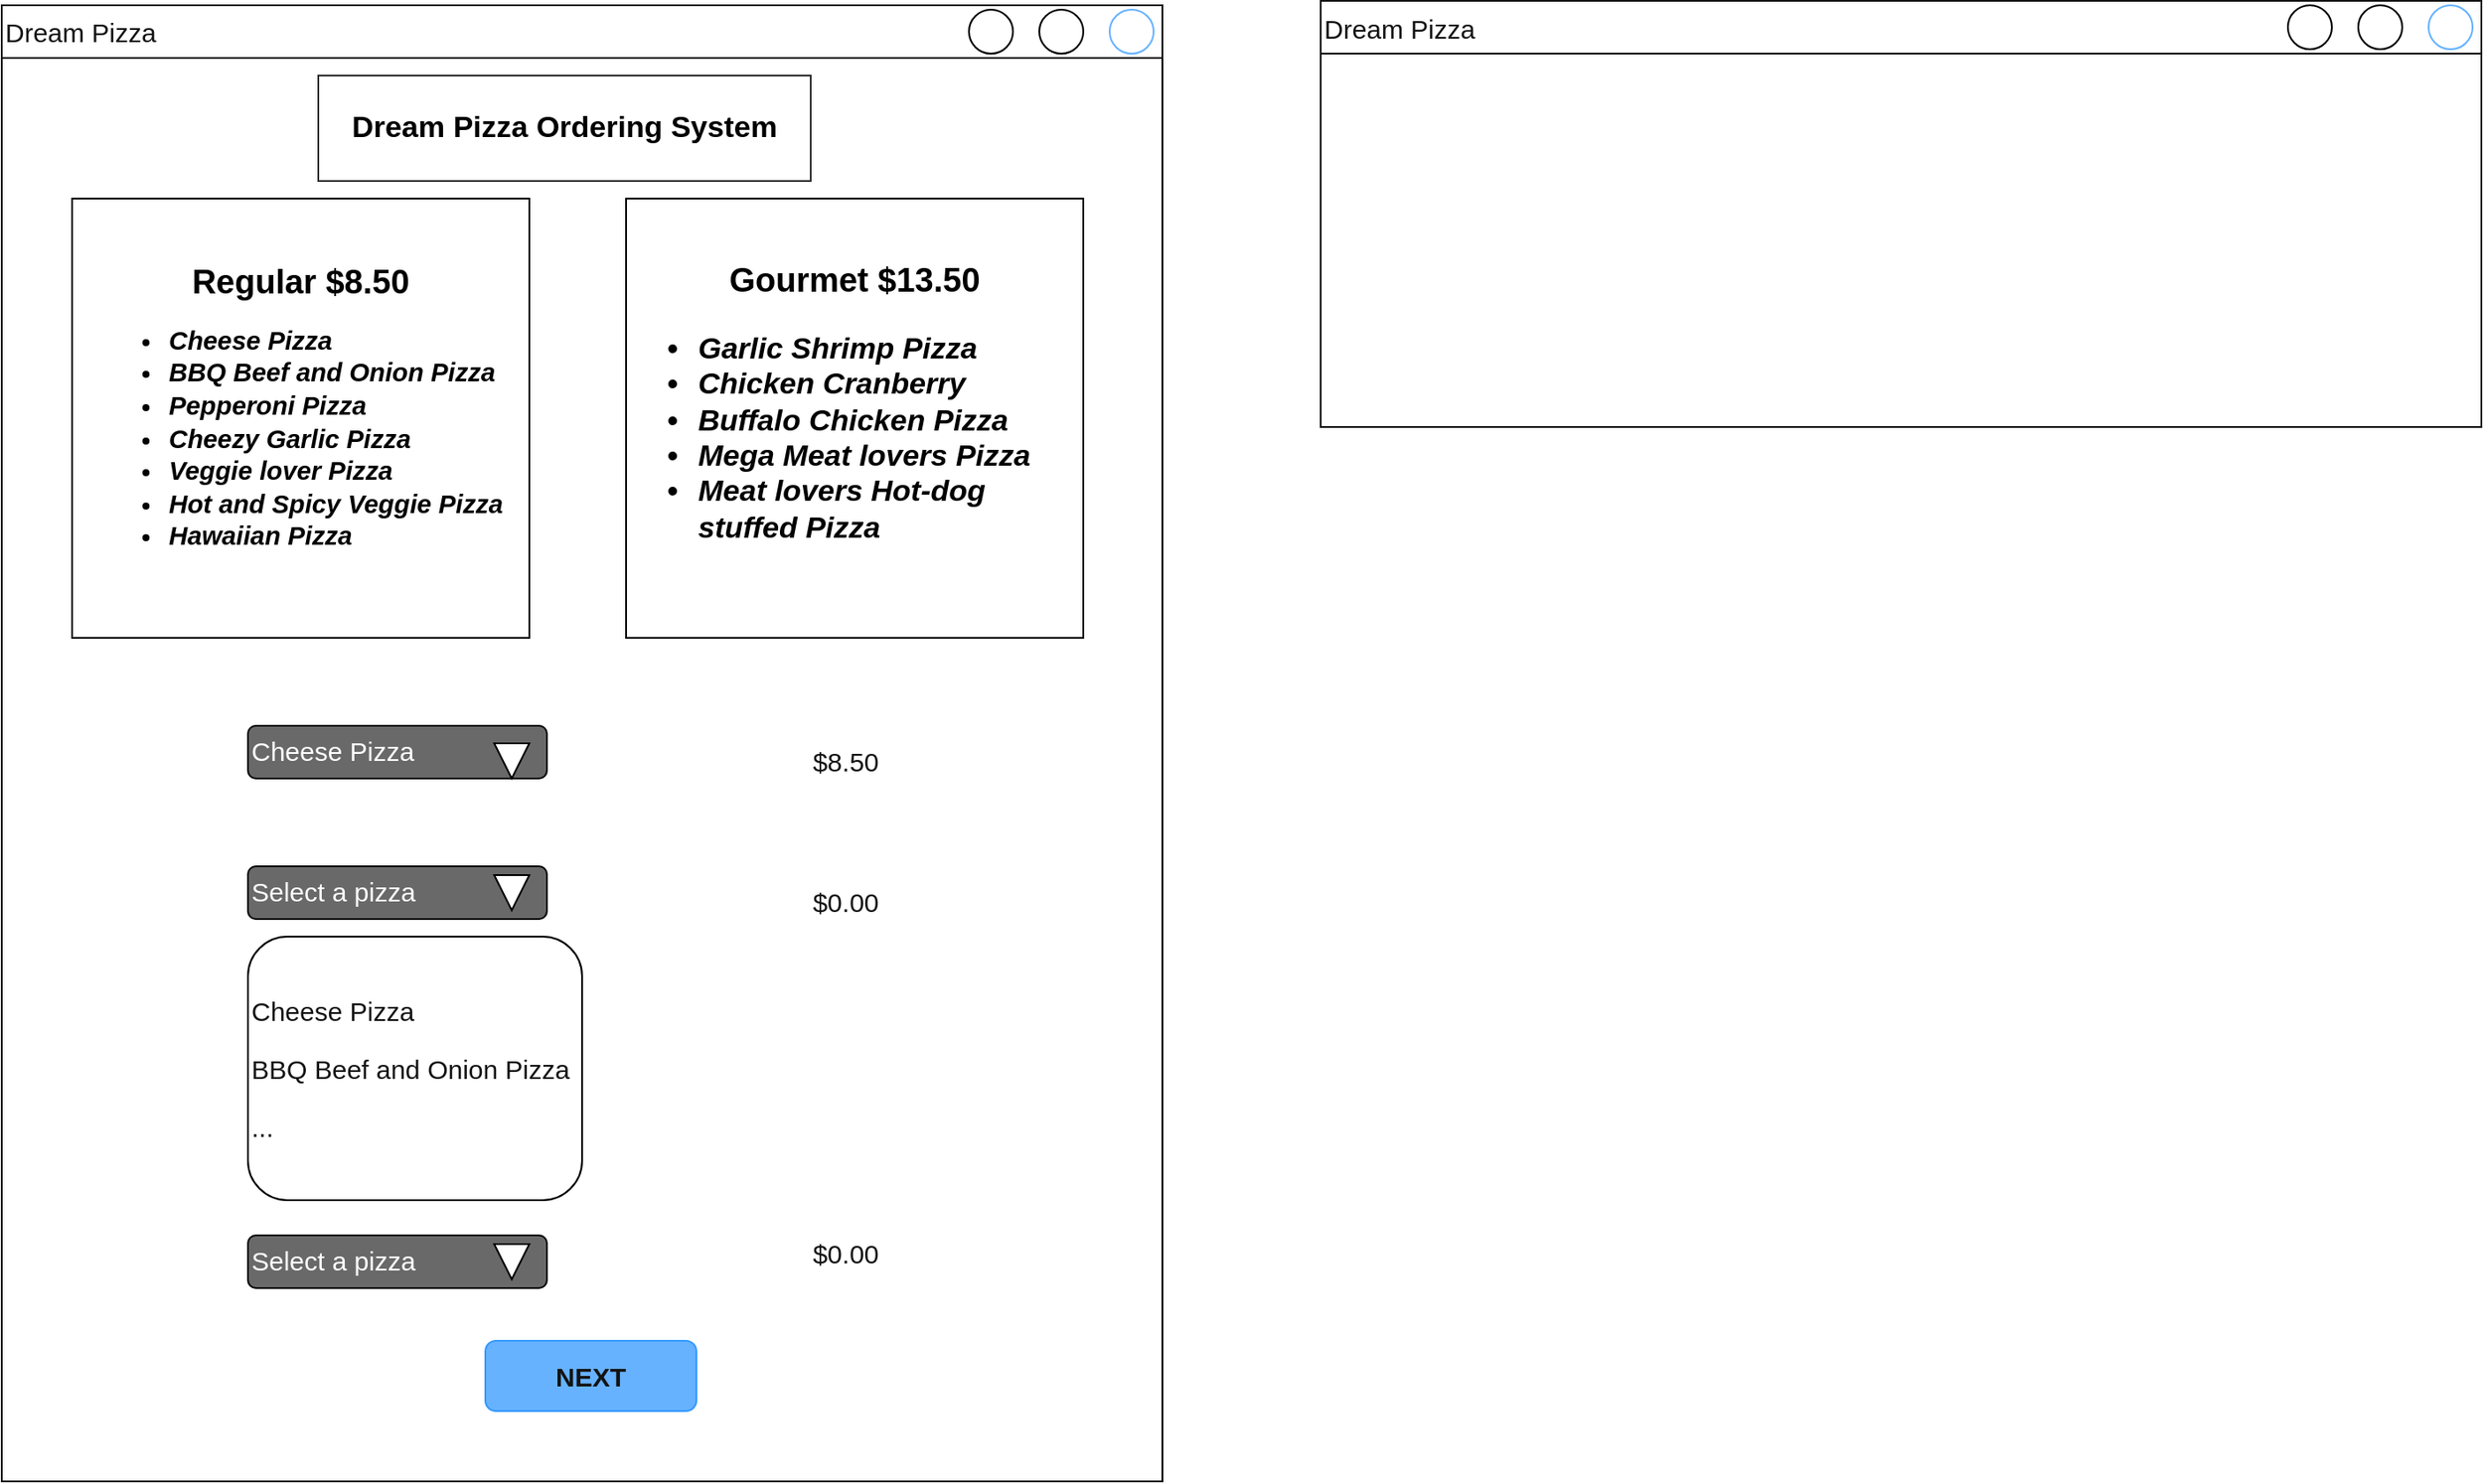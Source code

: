<mxfile pages="5">
    <diagram id="wFE0QG_FPsp0jaGvCLVb" name="CUSTOMER DETAILS">
        <mxGraphModel dx="1437" dy="1890" grid="1" gridSize="10" guides="1" tooltips="1" connect="1" arrows="1" fold="1" page="1" pageScale="1" pageWidth="850" pageHeight="1100" math="0" shadow="0">
            <root>
                <mxCell id="0"/>
                <mxCell id="1" parent="0"/>
                <mxCell id="IC2AhyjfLtijDKhZPdGc-1" value="" style="rounded=0;whiteSpace=wrap;html=1;" parent="1" vertex="1">
                    <mxGeometry x="90" width="660" height="840" as="geometry"/>
                </mxCell>
                <mxCell id="24" value="Dream Pizza" style="rounded=0;whiteSpace=wrap;html=1;labelBackgroundColor=#FFFFFF;fontFamily=Helvetica;fontSize=15;fontColor=#141414;strokeColor=#141414;fillColor=#FFFFFF;align=left;" vertex="1" parent="1">
                    <mxGeometry x="90" width="660" height="30" as="geometry"/>
                </mxCell>
                <mxCell id="2" value="" style="ellipse;whiteSpace=wrap;html=1;aspect=fixed;strokeColor=#66B2FF;" parent="1" vertex="1">
                    <mxGeometry x="720" y="2.5" width="25" height="25" as="geometry"/>
                </mxCell>
                <mxCell id="3" value="" style="ellipse;whiteSpace=wrap;html=1;aspect=fixed;" parent="1" vertex="1">
                    <mxGeometry x="680" y="2.5" width="25" height="25" as="geometry"/>
                </mxCell>
                <mxCell id="4" value="" style="ellipse;whiteSpace=wrap;html=1;aspect=fixed;" parent="1" vertex="1">
                    <mxGeometry x="640" y="2.5" width="25" height="25" as="geometry"/>
                </mxCell>
                <mxCell id="5" value="&lt;font size=&quot;1&quot;&gt;&lt;b style=&quot;font-size: 17px&quot;&gt;Dream Pizza Ordering System&lt;/b&gt;&lt;/font&gt;" style="rounded=0;whiteSpace=wrap;html=1;strokeColor=#2E2E2E;" parent="1" vertex="1">
                    <mxGeometry x="270" y="40" width="280" height="60" as="geometry"/>
                </mxCell>
                <mxCell id="6" value="&lt;font style=&quot;font-size: 19px&quot;&gt;&lt;b&gt;Regular $8.50&lt;/b&gt;&lt;/font&gt;&lt;br&gt;&lt;ul&gt;&lt;div class=&quot;ListContainerWrapper SCXW170753221 BCX0&quot; style=&quot;margin: 0px ; padding: 0px ; position: relative ; font-size: 14.667px ; text-align: left ; background-color: rgb(255 , 255 , 255)&quot;&gt;&lt;li&gt;&lt;span lang=&quot;EN-US&quot; class=&quot;TextRun SCXW170753221 BCX0&quot; style=&quot;background-color: transparent ; font-size: 11pt ; margin: 0px ; padding: 0px ; font-style: italic ; line-height: 18px ; font-weight: bold&quot;&gt;Cheese Pizza&lt;/span&gt;&lt;span class=&quot;EOP SCXW170753221 BCX0&quot; style=&quot;background-color: transparent ; font-size: 11pt ; margin: 0px ; padding: 0px ; line-height: 18px&quot;&gt;&amp;nbsp;&lt;/span&gt;&lt;br&gt;&lt;/li&gt;&lt;/div&gt;&lt;div class=&quot;ListContainerWrapper SCXW170753221 BCX0&quot; style=&quot;margin: 0px ; padding: 0px ; position: relative ; font-size: 14.667px ; text-align: left ; background-color: rgb(255 , 255 , 255)&quot;&gt;&lt;li&gt;&lt;span lang=&quot;EN-US&quot; class=&quot;TextRun SCXW170753221 BCX0&quot; style=&quot;background-color: transparent ; font-size: 11pt ; margin: 0px ; padding: 0px ; font-style: italic ; line-height: 18px ; font-weight: bold&quot;&gt;BBQ Beef and Onion Pizza&lt;/span&gt;&lt;span class=&quot;EOP SCXW170753221 BCX0&quot; style=&quot;background-color: transparent ; font-size: 11pt ; margin: 0px ; padding: 0px ; line-height: 18px&quot;&gt;&amp;nbsp;&lt;/span&gt;&lt;br&gt;&lt;/li&gt;&lt;/div&gt;&lt;div class=&quot;ListContainerWrapper SCXW170753221 BCX0&quot; style=&quot;margin: 0px ; padding: 0px ; position: relative ; font-size: 14.667px ; text-align: left ; background-color: rgb(255 , 255 , 255)&quot;&gt;&lt;li&gt;&lt;span lang=&quot;EN-US&quot; class=&quot;TextRun SCXW170753221 BCX0&quot; style=&quot;background-color: transparent ; font-size: 11pt ; margin: 0px ; padding: 0px ; font-style: italic ; line-height: 18px ; font-weight: bold&quot;&gt;Pepperoni Pizza&lt;/span&gt;&lt;span class=&quot;EOP SCXW170753221 BCX0&quot; style=&quot;background-color: transparent ; font-size: 11pt ; margin: 0px ; padding: 0px ; line-height: 18px&quot;&gt;&amp;nbsp;&lt;/span&gt;&lt;br&gt;&lt;/li&gt;&lt;/div&gt;&lt;div class=&quot;ListContainerWrapper SCXW170753221 BCX0&quot; style=&quot;margin: 0px ; padding: 0px ; position: relative ; font-size: 14.667px ; text-align: left ; background-color: rgb(255 , 255 , 255)&quot;&gt;&lt;li&gt;&lt;span lang=&quot;EN-US&quot; class=&quot;TextRun SCXW170753221 BCX0&quot; style=&quot;background-color: transparent ; font-size: 11pt ; margin: 0px ; padding: 0px ; font-style: italic ; line-height: 18px ; font-weight: bold&quot;&gt;Cheezy Garlic Pizza&lt;/span&gt;&lt;span class=&quot;EOP SCXW170753221 BCX0&quot; style=&quot;background-color: transparent ; font-size: 11pt ; margin: 0px ; padding: 0px ; line-height: 18px&quot;&gt;&amp;nbsp;&lt;/span&gt;&lt;br&gt;&lt;/li&gt;&lt;/div&gt;&lt;div class=&quot;ListContainerWrapper SCXW170753221 BCX0&quot; style=&quot;margin: 0px ; padding: 0px ; position: relative ; font-size: 14.667px ; text-align: left ; background-color: rgb(255 , 255 , 255)&quot;&gt;&lt;li&gt;&lt;span lang=&quot;EN-US&quot; class=&quot;TextRun SCXW170753221 BCX0&quot; style=&quot;background-color: transparent ; font-size: 11pt ; margin: 0px ; padding: 0px ; font-style: italic ; line-height: 18px ; font-weight: bold&quot;&gt;Veggie lover Pizza&lt;/span&gt;&lt;span class=&quot;EOP SCXW170753221 BCX0&quot; style=&quot;background-color: transparent ; font-size: 11pt ; margin: 0px ; padding: 0px ; line-height: 18px&quot;&gt;&amp;nbsp;&lt;/span&gt;&lt;br&gt;&lt;/li&gt;&lt;/div&gt;&lt;div class=&quot;ListContainerWrapper SCXW170753221 BCX0&quot; style=&quot;margin: 0px ; padding: 0px ; position: relative ; font-size: 14.667px ; text-align: left ; background-color: rgb(255 , 255 , 255)&quot;&gt;&lt;li&gt;&lt;span lang=&quot;EN-US&quot; class=&quot;TextRun SCXW170753221 BCX0&quot; style=&quot;background-color: transparent ; font-size: 11pt ; margin: 0px ; padding: 0px ; font-style: italic ; line-height: 18px ; font-weight: bold&quot;&gt;Hot and Spicy Veggie Pizza&lt;/span&gt;&lt;/li&gt;&lt;li&gt;&lt;span lang=&quot;EN-US&quot; class=&quot;TextRun SCXW170753221 BCX0&quot; style=&quot;background-color: transparent ; font-size: 11pt ; margin: 0px ; padding: 0px ; font-style: italic ; line-height: 18px ; font-weight: bold&quot;&gt;Hawaiian Pizza&lt;/span&gt;&lt;/li&gt;&lt;/div&gt;&lt;/ul&gt;" style="rounded=0;whiteSpace=wrap;html=1;" vertex="1" parent="1">
                    <mxGeometry x="130" y="110" width="260" height="250" as="geometry"/>
                </mxCell>
                <mxCell id="7" value="&lt;font style=&quot;font-size: 19px&quot;&gt;&lt;b&gt;Gourmet $13.50&lt;/b&gt;&lt;/font&gt;&lt;span lang=&quot;EN-US&quot; class=&quot;TextRun SCXW220701128 BCX0&quot; style=&quot;background-color: transparent ; font-size: 11pt ; text-align: left ; margin: 0px ; padding: 0px ; font-style: italic ; line-height: 18px ; font-family: &amp;#34;calibri&amp;#34; , &amp;#34;calibri_embeddedfont&amp;#34; , &amp;#34;calibri_msfontservice&amp;#34; , sans-serif ; font-weight: bold&quot;&gt;&lt;br&gt;&lt;/span&gt;&lt;ul style=&quot;font-size: 17px&quot;&gt;&lt;li style=&quot;text-align: left&quot;&gt;&lt;b&gt;&lt;i&gt;&lt;span lang=&quot;EN-US&quot; class=&quot;TextRun SCXW220701128 BCX0&quot; style=&quot;background-color: transparent ; margin: 0px ; padding: 0px ; line-height: 18px ; font-family: &amp;#34;calibri&amp;#34; , &amp;#34;calibri_embeddedfont&amp;#34; , &amp;#34;calibri_msfontservice&amp;#34; , sans-serif&quot;&gt;Garlic Shrimp Pizza&lt;/span&gt;&lt;span class=&quot;EOP SCXW220701128 BCX0&quot; style=&quot;background-color: transparent ; text-align: left ; margin: 0px ; padding: 0px ; line-height: 18px ; font-family: &amp;#34;calibri&amp;#34; , &amp;#34;calibri_embeddedfont&amp;#34; , &amp;#34;calibri_msfontservice&amp;#34; , sans-serif&quot;&gt;&amp;nbsp;&lt;/span&gt;&lt;/i&gt;&lt;/b&gt;&lt;/li&gt;&lt;li style=&quot;text-align: left&quot;&gt;&lt;span class=&quot;EOP SCXW220701128 BCX0&quot; style=&quot;background-color: transparent ; text-align: left ; margin: 0px ; padding: 0px ; line-height: 18px ; font-family: &amp;#34;calibri&amp;#34; , &amp;#34;calibri_embeddedfont&amp;#34; , &amp;#34;calibri_msfontservice&amp;#34; , sans-serif&quot;&gt;&lt;b&gt;&lt;i&gt;Chicken Cranberry&lt;/i&gt;&lt;/b&gt;&lt;/span&gt;&lt;/li&gt;&lt;li style=&quot;text-align: left&quot;&gt;&lt;span class=&quot;EOP SCXW220701128 BCX0&quot; style=&quot;background-color: transparent ; text-align: left ; margin: 0px ; padding: 0px ; line-height: 18px ; font-family: &amp;#34;calibri&amp;#34; , &amp;#34;calibri_embeddedfont&amp;#34; , &amp;#34;calibri_msfontservice&amp;#34; , sans-serif&quot;&gt;&lt;b&gt;&lt;i&gt;Buffalo Chicken Pizza&lt;/i&gt;&lt;/b&gt;&lt;/span&gt;&lt;/li&gt;&lt;li style=&quot;text-align: left&quot;&gt;&lt;span class=&quot;EOP SCXW220701128 BCX0&quot; style=&quot;background-color: transparent ; text-align: left ; margin: 0px ; padding: 0px ; line-height: 18px ; font-family: &amp;#34;calibri&amp;#34; , &amp;#34;calibri_embeddedfont&amp;#34; , &amp;#34;calibri_msfontservice&amp;#34; , sans-serif&quot;&gt;&lt;b&gt;&lt;i&gt;Mega Meat lovers Pizza&lt;/i&gt;&lt;/b&gt;&lt;/span&gt;&lt;/li&gt;&lt;li style=&quot;text-align: left&quot;&gt;&lt;span class=&quot;EOP SCXW220701128 BCX0&quot; style=&quot;background-color: transparent ; text-align: left ; margin: 0px ; padding: 0px ; line-height: 18px ; font-family: &amp;#34;calibri&amp;#34; , &amp;#34;calibri_embeddedfont&amp;#34; , &amp;#34;calibri_msfontservice&amp;#34; , sans-serif&quot;&gt;&lt;b&gt;&lt;i&gt;Meat lovers Hot-dog stuffed Pizza&lt;/i&gt;&lt;/b&gt;&lt;/span&gt;&lt;/li&gt;&lt;/ul&gt;" style="rounded=0;whiteSpace=wrap;html=1;" vertex="1" parent="1">
                    <mxGeometry x="445" y="110" width="260" height="250" as="geometry"/>
                </mxCell>
                <mxCell id="8" value="&lt;font style=&quot;font-size: 15px&quot; color=&quot;#ffffff&quot;&gt;Cheese Pizza&lt;/font&gt;" style="rounded=1;whiteSpace=wrap;html=1;fontFamily=Helvetica;fontSize=17;align=left;fillColor=#696969;" vertex="1" parent="1">
                    <mxGeometry x="230" y="410" width="170" height="30" as="geometry"/>
                </mxCell>
                <mxCell id="9" value="" style="triangle;whiteSpace=wrap;html=1;fontFamily=Helvetica;fontSize=17;direction=south;" vertex="1" parent="1">
                    <mxGeometry x="370" y="420" width="20" height="20" as="geometry"/>
                </mxCell>
                <mxCell id="10" value="&lt;font style=&quot;font-size: 15px&quot; color=&quot;#ffffff&quot;&gt;Select a pizza&lt;/font&gt;" style="rounded=1;whiteSpace=wrap;html=1;fontFamily=Helvetica;fontSize=17;align=left;fillColor=#696969;" vertex="1" parent="1">
                    <mxGeometry x="230" y="490" width="170" height="30" as="geometry"/>
                </mxCell>
                <mxCell id="14" value="&lt;font style=&quot;font-size: 15px&quot; color=&quot;#ffffff&quot;&gt;Select a pizza&lt;/font&gt;" style="rounded=1;whiteSpace=wrap;html=1;fontFamily=Helvetica;fontSize=17;align=left;fillColor=#696969;" vertex="1" parent="1">
                    <mxGeometry x="230" y="700" width="170" height="30" as="geometry"/>
                </mxCell>
                <mxCell id="17" value="&lt;p style=&quot;line-height: 1.2&quot;&gt;Cheese Pizza&lt;/p&gt;&lt;p style=&quot;line-height: 1.2&quot;&gt;BBQ Beef and Onion Pizza&lt;/p&gt;&lt;p style=&quot;line-height: 1.2&quot;&gt;...&lt;br&gt;&lt;/p&gt;" style="rounded=1;whiteSpace=wrap;html=1;labelBackgroundColor=#FFFFFF;fontFamily=Helvetica;fontSize=15;fontColor=#141414;fillColor=#FFFFFF;align=left;" vertex="1" parent="1">
                    <mxGeometry x="230" y="530" width="190" height="150" as="geometry"/>
                </mxCell>
                <mxCell id="19" value="$8.50" style="rounded=0;whiteSpace=wrap;html=1;labelBackgroundColor=#FFFFFF;fontFamily=Helvetica;fontSize=15;fontColor=#141414;fillColor=#FFFFFF;strokeColor=#FFFFFF;" vertex="1" parent="1">
                    <mxGeometry x="510" y="400" width="120" height="60" as="geometry"/>
                </mxCell>
                <mxCell id="20" value="$0.00" style="rounded=0;whiteSpace=wrap;html=1;labelBackgroundColor=#FFFFFF;fontFamily=Helvetica;fontSize=15;fontColor=#141414;fillColor=#FFFFFF;strokeColor=#FFFFFF;" vertex="1" parent="1">
                    <mxGeometry x="510" y="480" width="120" height="60" as="geometry"/>
                </mxCell>
                <mxCell id="21" value="$0.00" style="rounded=0;whiteSpace=wrap;html=1;labelBackgroundColor=#FFFFFF;fontFamily=Helvetica;fontSize=15;fontColor=#141414;fillColor=#FFFFFF;strokeColor=#FFFFFF;" vertex="1" parent="1">
                    <mxGeometry x="510" y="680" width="120" height="60" as="geometry"/>
                </mxCell>
                <mxCell id="22" value="" style="triangle;whiteSpace=wrap;html=1;fontFamily=Helvetica;fontSize=17;direction=south;" vertex="1" parent="1">
                    <mxGeometry x="370" y="495" width="20" height="20" as="geometry"/>
                </mxCell>
                <mxCell id="23" value="" style="triangle;whiteSpace=wrap;html=1;fontFamily=Helvetica;fontSize=17;direction=south;" vertex="1" parent="1">
                    <mxGeometry x="370" y="705" width="20" height="20" as="geometry"/>
                </mxCell>
                <mxCell id="26" value="&lt;b&gt;NEXT&lt;/b&gt;" style="rounded=1;whiteSpace=wrap;html=1;labelBackgroundColor=#66B2FF;fontFamily=Helvetica;fontSize=15;fontColor=#141414;strokeColor=#3399FF;fillColor=#66B2FF;" vertex="1" parent="1">
                    <mxGeometry x="365" y="760" width="120" height="40" as="geometry"/>
                </mxCell>
                <mxCell id="27" value="" style="rounded=0;whiteSpace=wrap;html=1;labelBackgroundColor=#66B2FF;fontFamily=Helvetica;fontSize=15;fontColor=#141414;strokeColor=#141414;fillColor=#FFFFFF;" vertex="1" parent="1">
                    <mxGeometry x="840" width="660" height="240" as="geometry"/>
                </mxCell>
                <mxCell id="28" value="Dream Pizza" style="rounded=0;whiteSpace=wrap;html=1;labelBackgroundColor=#FFFFFF;fontFamily=Helvetica;fontSize=15;fontColor=#141414;strokeColor=#141414;fillColor=#FFFFFF;align=left;" vertex="1" parent="1">
                    <mxGeometry x="840" y="-2.5" width="660" height="30" as="geometry"/>
                </mxCell>
                <mxCell id="29" value="" style="ellipse;whiteSpace=wrap;html=1;aspect=fixed;strokeColor=#66B2FF;" vertex="1" parent="1">
                    <mxGeometry x="1470" width="25" height="25" as="geometry"/>
                </mxCell>
                <mxCell id="30" value="" style="ellipse;whiteSpace=wrap;html=1;aspect=fixed;" vertex="1" parent="1">
                    <mxGeometry x="1430" width="25" height="25" as="geometry"/>
                </mxCell>
                <mxCell id="31" value="" style="ellipse;whiteSpace=wrap;html=1;aspect=fixed;" vertex="1" parent="1">
                    <mxGeometry x="1390" width="25" height="25" as="geometry"/>
                </mxCell>
            </root>
        </mxGraphModel>
    </diagram>
    <diagram id="GlkimJcpATCNn6RtaDOo" name="PIZZA SLIDE">
        <mxGraphModel dx="852" dy="790" grid="1" gridSize="10" guides="1" tooltips="1" connect="1" arrows="1" fold="1" page="1" pageScale="1" pageWidth="850" pageHeight="1100" math="0" shadow="0">
            <root>
                <mxCell id="XR44AwQ2NwxzT8CzdS9T-0"/>
                <mxCell id="XR44AwQ2NwxzT8CzdS9T-1" parent="XR44AwQ2NwxzT8CzdS9T-0"/>
                <mxCell id="dac6--zJnHFsSlpAgKu--0" value="" style="rounded=0;whiteSpace=wrap;html=1;" vertex="1" parent="XR44AwQ2NwxzT8CzdS9T-1">
                    <mxGeometry x="80" width="670" height="40" as="geometry"/>
                </mxCell>
                <mxCell id="XR44AwQ2NwxzT8CzdS9T-2" value="DREAM PIZZA&#10;&lt;HEADER&gt;" style="swimlane;fontFamily=Comic Sans MS;fontSize=16;fontStyle=2;startSize=40;" parent="XR44AwQ2NwxzT8CzdS9T-1" vertex="1">
                    <mxGeometry x="80" y="40" width="670" height="560" as="geometry">
                        <mxRectangle x="80" y="40" width="150" height="40" as="alternateBounds"/>
                    </mxGeometry>
                </mxCell>
                <mxCell id="XR44AwQ2NwxzT8CzdS9T-4" value="PASTE ORDER&amp;nbsp; HERE&amp;nbsp;" style="rounded=0;whiteSpace=wrap;html=1;fontFamily=Comic Sans MS;fontSize=16;" parent="XR44AwQ2NwxzT8CzdS9T-2" vertex="1">
                    <mxGeometry x="520" y="40" width="150" height="520" as="geometry"/>
                </mxCell>
                <mxCell id="XR44AwQ2NwxzT8CzdS9T-5" value="CHECKOUT BUTTON" style="rounded=0;whiteSpace=wrap;html=1;fontFamily=Comic Sans MS;fontSize=16;fillColor=#60a917;strokeColor=#2D7600;fontColor=#ffffff;" parent="XR44AwQ2NwxzT8CzdS9T-2" vertex="1">
                    <mxGeometry x="520" y="520" width="150" height="40" as="geometry"/>
                </mxCell>
                <mxCell id="XR44AwQ2NwxzT8CzdS9T-6" value="PIZZAS" style="rounded=0;whiteSpace=wrap;html=1;fontFamily=Comic Sans MS;fontSize=16;fillColor=none;" parent="XR44AwQ2NwxzT8CzdS9T-2" vertex="1">
                    <mxGeometry x="10" y="50" width="110" height="40" as="geometry"/>
                </mxCell>
                <mxCell id="XR44AwQ2NwxzT8CzdS9T-7" value="DRINKS" style="rounded=0;whiteSpace=wrap;html=1;fontFamily=Comic Sans MS;fontSize=16;fillColor=none;" parent="XR44AwQ2NwxzT8CzdS9T-2" vertex="1">
                    <mxGeometry x="140" y="50" width="110" height="40" as="geometry"/>
                </mxCell>
                <mxCell id="XR44AwQ2NwxzT8CzdS9T-8" value="SIDES" style="rounded=0;whiteSpace=wrap;html=1;fontFamily=Comic Sans MS;fontSize=16;fillColor=none;" parent="XR44AwQ2NwxzT8CzdS9T-2" vertex="1">
                    <mxGeometry x="270" y="50" width="110" height="40" as="geometry"/>
                </mxCell>
                <mxCell id="XR44AwQ2NwxzT8CzdS9T-9" value="MEAL DEALS" style="rounded=0;whiteSpace=wrap;html=1;fontFamily=Comic Sans MS;fontSize=16;fillColor=none;" parent="XR44AwQ2NwxzT8CzdS9T-2" vertex="1">
                    <mxGeometry x="400" y="50" width="110" height="40" as="geometry"/>
                </mxCell>
                <mxCell id="XR44AwQ2NwxzT8CzdS9T-10" value="PIZZA 1.&lt;br&gt;&amp;lt;ordered list&amp;gt;" style="rounded=1;whiteSpace=wrap;html=1;fontFamily=Comic Sans MS;fontSize=16;fillColor=none;" parent="XR44AwQ2NwxzT8CzdS9T-2" vertex="1">
                    <mxGeometry x="10" y="140" width="110" height="100" as="geometry"/>
                </mxCell>
                <mxCell id="XR44AwQ2NwxzT8CzdS9T-19" value="PIZZA 2.&lt;br&gt;&amp;lt;ordered list&amp;gt;" style="rounded=1;whiteSpace=wrap;html=1;fontFamily=Comic Sans MS;fontSize=16;fillColor=none;" parent="XR44AwQ2NwxzT8CzdS9T-2" vertex="1">
                    <mxGeometry x="140" y="140" width="110" height="100" as="geometry"/>
                </mxCell>
                <mxCell id="XR44AwQ2NwxzT8CzdS9T-20" value="PIZZA 3.&lt;br&gt;&amp;lt;ordered list&amp;gt;" style="rounded=1;whiteSpace=wrap;html=1;fontFamily=Comic Sans MS;fontSize=16;fillColor=none;" parent="XR44AwQ2NwxzT8CzdS9T-2" vertex="1">
                    <mxGeometry x="270" y="140" width="110" height="100" as="geometry"/>
                </mxCell>
                <mxCell id="XR44AwQ2NwxzT8CzdS9T-21" value="PIZZA 4.&lt;br&gt;&amp;lt;ordered list&amp;gt;" style="rounded=1;whiteSpace=wrap;html=1;fontFamily=Comic Sans MS;fontSize=16;fillColor=none;" parent="XR44AwQ2NwxzT8CzdS9T-2" vertex="1">
                    <mxGeometry x="400" y="140" width="110" height="100" as="geometry"/>
                </mxCell>
                <mxCell id="XR44AwQ2NwxzT8CzdS9T-22" value="PIZZA 5.&lt;br&gt;&amp;lt;ordered list&amp;gt;" style="rounded=1;whiteSpace=wrap;html=1;fontFamily=Comic Sans MS;fontSize=16;fillColor=none;" parent="XR44AwQ2NwxzT8CzdS9T-2" vertex="1">
                    <mxGeometry x="10" y="280" width="110" height="100" as="geometry"/>
                </mxCell>
                <mxCell id="XR44AwQ2NwxzT8CzdS9T-23" value="PIZZA 6.&lt;br&gt;&amp;lt;ordered list&amp;gt;" style="rounded=1;whiteSpace=wrap;html=1;fontFamily=Comic Sans MS;fontSize=16;fillColor=none;" parent="XR44AwQ2NwxzT8CzdS9T-2" vertex="1">
                    <mxGeometry x="140" y="280" width="110" height="100" as="geometry"/>
                </mxCell>
                <mxCell id="XR44AwQ2NwxzT8CzdS9T-24" value="PIZZA 7.&lt;br&gt;&amp;lt;ordered list&amp;gt;" style="rounded=1;whiteSpace=wrap;html=1;fontFamily=Comic Sans MS;fontSize=16;fillColor=none;" parent="XR44AwQ2NwxzT8CzdS9T-2" vertex="1">
                    <mxGeometry x="270" y="280" width="110" height="100" as="geometry"/>
                </mxCell>
                <mxCell id="XR44AwQ2NwxzT8CzdS9T-25" value="PIZZA 8.&lt;br&gt;&amp;lt;ordered list&amp;gt;" style="rounded=1;whiteSpace=wrap;html=1;fontFamily=Comic Sans MS;fontSize=16;fillColor=none;" parent="XR44AwQ2NwxzT8CzdS9T-2" vertex="1">
                    <mxGeometry x="400" y="280" width="110" height="100" as="geometry"/>
                </mxCell>
                <mxCell id="XR44AwQ2NwxzT8CzdS9T-26" value="PIZZA 9.&lt;br&gt;&amp;lt;ordered list&amp;gt;" style="rounded=1;whiteSpace=wrap;html=1;fontFamily=Comic Sans MS;fontSize=16;fillColor=none;" parent="XR44AwQ2NwxzT8CzdS9T-2" vertex="1">
                    <mxGeometry x="10" y="420" width="110" height="100" as="geometry"/>
                </mxCell>
                <mxCell id="XR44AwQ2NwxzT8CzdS9T-27" value="PIZZA 10.&lt;br&gt;&amp;lt;ordered list&amp;gt;" style="rounded=1;whiteSpace=wrap;html=1;fontFamily=Comic Sans MS;fontSize=16;fillColor=none;" parent="XR44AwQ2NwxzT8CzdS9T-2" vertex="1">
                    <mxGeometry x="140" y="420" width="110" height="100" as="geometry"/>
                </mxCell>
                <mxCell id="XR44AwQ2NwxzT8CzdS9T-28" value="PIZZA 11.&lt;br&gt;&amp;lt;ordered list&amp;gt;" style="rounded=1;whiteSpace=wrap;html=1;fontFamily=Comic Sans MS;fontSize=16;fillColor=none;" parent="XR44AwQ2NwxzT8CzdS9T-2" vertex="1">
                    <mxGeometry x="270" y="420" width="110" height="100" as="geometry"/>
                </mxCell>
                <mxCell id="XR44AwQ2NwxzT8CzdS9T-29" value="PIZZA 12.&lt;br&gt;&amp;lt;ordered list&amp;gt;" style="rounded=1;whiteSpace=wrap;html=1;fontFamily=Comic Sans MS;fontSize=16;fillColor=none;" parent="XR44AwQ2NwxzT8CzdS9T-2" vertex="1">
                    <mxGeometry x="400" y="420" width="110" height="100" as="geometry"/>
                </mxCell>
                <mxCell id="dac6--zJnHFsSlpAgKu--3" value="" style="ellipse;whiteSpace=wrap;html=1;aspect=fixed;" vertex="1" parent="XR44AwQ2NwxzT8CzdS9T-1">
                    <mxGeometry x="650" width="40" height="40" as="geometry"/>
                </mxCell>
                <mxCell id="dac6--zJnHFsSlpAgKu--4" value="" style="shape=sumEllipse;perimeter=ellipsePerimeter;whiteSpace=wrap;html=1;backgroundOutline=1;" vertex="1" parent="XR44AwQ2NwxzT8CzdS9T-1">
                    <mxGeometry x="700" width="40" height="40" as="geometry"/>
                </mxCell>
                <mxCell id="dac6--zJnHFsSlpAgKu--7" value="" style="shape=lineEllipse;perimeter=ellipsePerimeter;whiteSpace=wrap;html=1;backgroundOutline=1;" vertex="1" parent="XR44AwQ2NwxzT8CzdS9T-1">
                    <mxGeometry x="600" width="40" height="40" as="geometry"/>
                </mxCell>
                <mxCell id="dac6--zJnHFsSlpAgKu--9" value="" style="shape=note;whiteSpace=wrap;html=1;backgroundOutline=1;darkOpacity=0.05;size=13;" vertex="1" parent="XR44AwQ2NwxzT8CzdS9T-1">
                    <mxGeometry x="660" y="5" width="20" height="30" as="geometry"/>
                </mxCell>
            </root>
        </mxGraphModel>
    </diagram>
    <diagram id="N8Tx15XElrd2MbyXIhk7" name="DRINK SLIDE">
        <mxGraphModel dx="852" dy="790" grid="1" gridSize="10" guides="1" tooltips="1" connect="1" arrows="1" fold="1" page="1" pageScale="1" pageWidth="850" pageHeight="1100" math="0" shadow="0">
            <root>
                <mxCell id="nKBoxALqI2H6ZXFP7PU8-0"/>
                <mxCell id="nKBoxALqI2H6ZXFP7PU8-1" parent="nKBoxALqI2H6ZXFP7PU8-0"/>
                <mxCell id="nKBoxALqI2H6ZXFP7PU8-2" value="DREAM PIZZA&#10;&lt;HEADER&gt;" style="swimlane;fontFamily=Comic Sans MS;fontSize=16;fontStyle=2;startSize=40;" parent="nKBoxALqI2H6ZXFP7PU8-1" vertex="1">
                    <mxGeometry x="80" y="40" width="670" height="560" as="geometry">
                        <mxRectangle x="80" y="40" width="150" height="40" as="alternateBounds"/>
                    </mxGeometry>
                </mxCell>
                <mxCell id="nKBoxALqI2H6ZXFP7PU8-3" value="PASTE ORDER&amp;nbsp; HERE&amp;nbsp;" style="rounded=0;whiteSpace=wrap;html=1;fontFamily=Comic Sans MS;fontSize=16;" parent="nKBoxALqI2H6ZXFP7PU8-2" vertex="1">
                    <mxGeometry x="520" y="40" width="150" height="520" as="geometry"/>
                </mxCell>
                <mxCell id="nKBoxALqI2H6ZXFP7PU8-4" value="CHECKOUT BUTTON" style="rounded=0;whiteSpace=wrap;html=1;fontFamily=Comic Sans MS;fontSize=16;fillColor=#60a917;strokeColor=#2D7600;fontColor=#ffffff;" parent="nKBoxALqI2H6ZXFP7PU8-2" vertex="1">
                    <mxGeometry x="520" y="520" width="150" height="40" as="geometry"/>
                </mxCell>
                <mxCell id="nKBoxALqI2H6ZXFP7PU8-5" value="PIZZAS" style="rounded=0;whiteSpace=wrap;html=1;fontFamily=Comic Sans MS;fontSize=16;fillColor=none;" parent="nKBoxALqI2H6ZXFP7PU8-2" vertex="1">
                    <mxGeometry x="10" y="50" width="110" height="40" as="geometry"/>
                </mxCell>
                <mxCell id="nKBoxALqI2H6ZXFP7PU8-6" value="DRINKS" style="rounded=0;whiteSpace=wrap;html=1;fontFamily=Comic Sans MS;fontSize=16;fillColor=none;" parent="nKBoxALqI2H6ZXFP7PU8-2" vertex="1">
                    <mxGeometry x="140" y="50" width="110" height="40" as="geometry"/>
                </mxCell>
                <mxCell id="nKBoxALqI2H6ZXFP7PU8-7" value="SIDES" style="rounded=0;whiteSpace=wrap;html=1;fontFamily=Comic Sans MS;fontSize=16;fillColor=none;" parent="nKBoxALqI2H6ZXFP7PU8-2" vertex="1">
                    <mxGeometry x="270" y="50" width="110" height="40" as="geometry"/>
                </mxCell>
                <mxCell id="nKBoxALqI2H6ZXFP7PU8-8" value="MEAL DEALS" style="rounded=0;whiteSpace=wrap;html=1;fontFamily=Comic Sans MS;fontSize=16;fillColor=none;" parent="nKBoxALqI2H6ZXFP7PU8-2" vertex="1">
                    <mxGeometry x="400" y="50" width="110" height="40" as="geometry"/>
                </mxCell>
                <mxCell id="nKBoxALqI2H6ZXFP7PU8-9" value="DRINK 1.&lt;br&gt;&amp;lt;ordered list&amp;gt;" style="rounded=1;whiteSpace=wrap;html=1;fontFamily=Comic Sans MS;fontSize=16;fillColor=none;" parent="nKBoxALqI2H6ZXFP7PU8-2" vertex="1">
                    <mxGeometry x="10" y="140" width="110" height="100" as="geometry"/>
                </mxCell>
                <mxCell id="nKBoxALqI2H6ZXFP7PU8-10" value="DRINK 2.&lt;br&gt;&amp;lt;ordered list&amp;gt;" style="rounded=1;whiteSpace=wrap;html=1;fontFamily=Comic Sans MS;fontSize=16;fillColor=none;" parent="nKBoxALqI2H6ZXFP7PU8-2" vertex="1">
                    <mxGeometry x="140" y="140" width="110" height="100" as="geometry"/>
                </mxCell>
                <mxCell id="nKBoxALqI2H6ZXFP7PU8-11" value="DRINK 3.&lt;br&gt;&amp;lt;ordered list&amp;gt;" style="rounded=1;whiteSpace=wrap;html=1;fontFamily=Comic Sans MS;fontSize=16;fillColor=none;" parent="nKBoxALqI2H6ZXFP7PU8-2" vertex="1">
                    <mxGeometry x="270" y="140" width="110" height="100" as="geometry"/>
                </mxCell>
                <mxCell id="nKBoxALqI2H6ZXFP7PU8-12" value="DRINK 4.&lt;br&gt;&amp;lt;ordered list&amp;gt;" style="rounded=1;whiteSpace=wrap;html=1;fontFamily=Comic Sans MS;fontSize=16;fillColor=none;" parent="nKBoxALqI2H6ZXFP7PU8-2" vertex="1">
                    <mxGeometry x="400" y="140" width="110" height="100" as="geometry"/>
                </mxCell>
                <mxCell id="nKBoxALqI2H6ZXFP7PU8-13" value="DRINK 5.&lt;br&gt;&amp;lt;ordered list&amp;gt;" style="rounded=1;whiteSpace=wrap;html=1;fontFamily=Comic Sans MS;fontSize=16;fillColor=none;" parent="nKBoxALqI2H6ZXFP7PU8-2" vertex="1">
                    <mxGeometry x="10" y="280" width="110" height="100" as="geometry"/>
                </mxCell>
                <mxCell id="nKBoxALqI2H6ZXFP7PU8-14" value="DRINK 6.&lt;br&gt;&amp;lt;ordered list&amp;gt;" style="rounded=1;whiteSpace=wrap;html=1;fontFamily=Comic Sans MS;fontSize=16;fillColor=none;" parent="nKBoxALqI2H6ZXFP7PU8-2" vertex="1">
                    <mxGeometry x="140" y="280" width="110" height="100" as="geometry"/>
                </mxCell>
                <mxCell id="nKBoxALqI2H6ZXFP7PU8-15" value="DRINK 7.&lt;br&gt;&amp;lt;ordered list&amp;gt;" style="rounded=1;whiteSpace=wrap;html=1;fontFamily=Comic Sans MS;fontSize=16;fillColor=none;" parent="nKBoxALqI2H6ZXFP7PU8-2" vertex="1">
                    <mxGeometry x="270" y="280" width="110" height="100" as="geometry"/>
                </mxCell>
                <mxCell id="nKBoxALqI2H6ZXFP7PU8-16" value="DRINK 8.&lt;br&gt;&amp;lt;ordered list&amp;gt;" style="rounded=1;whiteSpace=wrap;html=1;fontFamily=Comic Sans MS;fontSize=16;fillColor=none;" parent="nKBoxALqI2H6ZXFP7PU8-2" vertex="1">
                    <mxGeometry x="400" y="280" width="110" height="100" as="geometry"/>
                </mxCell>
                <mxCell id="nKBoxALqI2H6ZXFP7PU8-17" value="DRINK 9.&lt;br&gt;&amp;lt;ordered list&amp;gt;" style="rounded=1;whiteSpace=wrap;html=1;fontFamily=Comic Sans MS;fontSize=16;fillColor=none;" parent="nKBoxALqI2H6ZXFP7PU8-2" vertex="1">
                    <mxGeometry x="10" y="420" width="110" height="100" as="geometry"/>
                </mxCell>
                <mxCell id="nKBoxALqI2H6ZXFP7PU8-18" value="DRINK 10.&lt;br&gt;&amp;lt;ordered list&amp;gt;" style="rounded=1;whiteSpace=wrap;html=1;fontFamily=Comic Sans MS;fontSize=16;fillColor=none;" parent="nKBoxALqI2H6ZXFP7PU8-2" vertex="1">
                    <mxGeometry x="140" y="420" width="110" height="100" as="geometry"/>
                </mxCell>
                <mxCell id="LuCzs5bWiv7ZcgilRfu_-0" value="" style="rounded=0;whiteSpace=wrap;html=1;" vertex="1" parent="nKBoxALqI2H6ZXFP7PU8-1">
                    <mxGeometry x="80" width="670" height="40" as="geometry"/>
                </mxCell>
                <mxCell id="LuCzs5bWiv7ZcgilRfu_-1" value="" style="ellipse;whiteSpace=wrap;html=1;aspect=fixed;" vertex="1" parent="nKBoxALqI2H6ZXFP7PU8-1">
                    <mxGeometry x="650" width="40" height="40" as="geometry"/>
                </mxCell>
                <mxCell id="LuCzs5bWiv7ZcgilRfu_-2" value="" style="shape=sumEllipse;perimeter=ellipsePerimeter;whiteSpace=wrap;html=1;backgroundOutline=1;" vertex="1" parent="nKBoxALqI2H6ZXFP7PU8-1">
                    <mxGeometry x="700" width="40" height="40" as="geometry"/>
                </mxCell>
                <mxCell id="LuCzs5bWiv7ZcgilRfu_-3" value="" style="shape=lineEllipse;perimeter=ellipsePerimeter;whiteSpace=wrap;html=1;backgroundOutline=1;" vertex="1" parent="nKBoxALqI2H6ZXFP7PU8-1">
                    <mxGeometry x="600" width="40" height="40" as="geometry"/>
                </mxCell>
                <mxCell id="LuCzs5bWiv7ZcgilRfu_-4" value="" style="shape=note;whiteSpace=wrap;html=1;backgroundOutline=1;darkOpacity=0.05;size=13;" vertex="1" parent="nKBoxALqI2H6ZXFP7PU8-1">
                    <mxGeometry x="660" y="5" width="20" height="30" as="geometry"/>
                </mxCell>
            </root>
        </mxGraphModel>
    </diagram>
    <diagram id="LnDpVTBR1AAl2wpAe6pC" name="SIDES SLIDE">
        <mxGraphModel dx="852" dy="790" grid="1" gridSize="10" guides="1" tooltips="1" connect="1" arrows="1" fold="1" page="1" pageScale="1" pageWidth="850" pageHeight="1100" math="0" shadow="0">
            <root>
                <mxCell id="dUsbbLqPy4l3oWywdBTn-0"/>
                <mxCell id="dUsbbLqPy4l3oWywdBTn-1" parent="dUsbbLqPy4l3oWywdBTn-0"/>
                <mxCell id="dUsbbLqPy4l3oWywdBTn-2" value="DREAM PIZZA&#10;&lt;HEADER&gt;" style="swimlane;fontFamily=Comic Sans MS;fontSize=16;fontStyle=2;startSize=40;" parent="dUsbbLqPy4l3oWywdBTn-1" vertex="1">
                    <mxGeometry x="80" y="40" width="670" height="560" as="geometry">
                        <mxRectangle x="80" y="40" width="150" height="40" as="alternateBounds"/>
                    </mxGeometry>
                </mxCell>
                <mxCell id="dUsbbLqPy4l3oWywdBTn-3" value="PASTE ORDER&amp;nbsp; HERE&amp;nbsp;" style="rounded=0;whiteSpace=wrap;html=1;fontFamily=Comic Sans MS;fontSize=16;" parent="dUsbbLqPy4l3oWywdBTn-2" vertex="1">
                    <mxGeometry x="520" y="40" width="150" height="520" as="geometry"/>
                </mxCell>
                <mxCell id="dUsbbLqPy4l3oWywdBTn-4" value="CHECKOUT BUTTON" style="rounded=0;whiteSpace=wrap;html=1;fontFamily=Comic Sans MS;fontSize=16;fillColor=#60a917;strokeColor=#2D7600;fontColor=#ffffff;" parent="dUsbbLqPy4l3oWywdBTn-2" vertex="1">
                    <mxGeometry x="520" y="520" width="150" height="40" as="geometry"/>
                </mxCell>
                <mxCell id="dUsbbLqPy4l3oWywdBTn-5" value="PIZZAS" style="rounded=0;whiteSpace=wrap;html=1;fontFamily=Comic Sans MS;fontSize=16;fillColor=none;" parent="dUsbbLqPy4l3oWywdBTn-2" vertex="1">
                    <mxGeometry x="10" y="50" width="110" height="40" as="geometry"/>
                </mxCell>
                <mxCell id="dUsbbLqPy4l3oWywdBTn-6" value="DRINKS" style="rounded=0;whiteSpace=wrap;html=1;fontFamily=Comic Sans MS;fontSize=16;fillColor=none;" parent="dUsbbLqPy4l3oWywdBTn-2" vertex="1">
                    <mxGeometry x="140" y="50" width="110" height="40" as="geometry"/>
                </mxCell>
                <mxCell id="dUsbbLqPy4l3oWywdBTn-7" value="SIDES" style="rounded=0;whiteSpace=wrap;html=1;fontFamily=Comic Sans MS;fontSize=16;fillColor=none;" parent="dUsbbLqPy4l3oWywdBTn-2" vertex="1">
                    <mxGeometry x="270" y="50" width="110" height="40" as="geometry"/>
                </mxCell>
                <mxCell id="dUsbbLqPy4l3oWywdBTn-8" value="MEAL DEALS" style="rounded=0;whiteSpace=wrap;html=1;fontFamily=Comic Sans MS;fontSize=16;fillColor=none;" parent="dUsbbLqPy4l3oWywdBTn-2" vertex="1">
                    <mxGeometry x="400" y="50" width="110" height="40" as="geometry"/>
                </mxCell>
                <mxCell id="dUsbbLqPy4l3oWywdBTn-9" value="SIDE 1.&lt;br&gt;&amp;lt;ordered list&amp;gt;" style="rounded=1;whiteSpace=wrap;html=1;fontFamily=Comic Sans MS;fontSize=16;fillColor=none;" parent="dUsbbLqPy4l3oWywdBTn-2" vertex="1">
                    <mxGeometry x="10" y="140" width="110" height="100" as="geometry"/>
                </mxCell>
                <mxCell id="dUsbbLqPy4l3oWywdBTn-10" value="SIDE 2.&lt;br&gt;&amp;lt;ordered list&amp;gt;" style="rounded=1;whiteSpace=wrap;html=1;fontFamily=Comic Sans MS;fontSize=16;fillColor=none;" parent="dUsbbLqPy4l3oWywdBTn-2" vertex="1">
                    <mxGeometry x="140" y="140" width="110" height="100" as="geometry"/>
                </mxCell>
                <mxCell id="dUsbbLqPy4l3oWywdBTn-11" value="SIDE 3.&lt;br&gt;&amp;lt;ordered list&amp;gt;" style="rounded=1;whiteSpace=wrap;html=1;fontFamily=Comic Sans MS;fontSize=16;fillColor=none;" parent="dUsbbLqPy4l3oWywdBTn-2" vertex="1">
                    <mxGeometry x="270" y="140" width="110" height="100" as="geometry"/>
                </mxCell>
                <mxCell id="dUsbbLqPy4l3oWywdBTn-12" value="SIDE 4.&lt;br&gt;&amp;lt;ordered list&amp;gt;" style="rounded=1;whiteSpace=wrap;html=1;fontFamily=Comic Sans MS;fontSize=16;fillColor=none;" parent="dUsbbLqPy4l3oWywdBTn-2" vertex="1">
                    <mxGeometry x="400" y="140" width="110" height="100" as="geometry"/>
                </mxCell>
                <mxCell id="dUsbbLqPy4l3oWywdBTn-13" value="SIDE 5.&lt;br&gt;&amp;lt;ordered list&amp;gt;" style="rounded=1;whiteSpace=wrap;html=1;fontFamily=Comic Sans MS;fontSize=16;fillColor=none;" parent="dUsbbLqPy4l3oWywdBTn-2" vertex="1">
                    <mxGeometry x="10" y="280" width="110" height="100" as="geometry"/>
                </mxCell>
                <mxCell id="dUsbbLqPy4l3oWywdBTn-14" value="SIDE 6.&lt;br&gt;&amp;lt;ordered list&amp;gt;" style="rounded=1;whiteSpace=wrap;html=1;fontFamily=Comic Sans MS;fontSize=16;fillColor=none;" parent="dUsbbLqPy4l3oWywdBTn-2" vertex="1">
                    <mxGeometry x="140" y="280" width="110" height="100" as="geometry"/>
                </mxCell>
                <mxCell id="dUsbbLqPy4l3oWywdBTn-15" value="SIDE 7.&lt;br&gt;&amp;lt;ordered list&amp;gt;" style="rounded=1;whiteSpace=wrap;html=1;fontFamily=Comic Sans MS;fontSize=16;fillColor=none;" parent="dUsbbLqPy4l3oWywdBTn-2" vertex="1">
                    <mxGeometry x="270" y="280" width="110" height="100" as="geometry"/>
                </mxCell>
                <mxCell id="dUsbbLqPy4l3oWywdBTn-16" value="SIDE 8.&lt;br&gt;&amp;lt;ordered list&amp;gt;" style="rounded=1;whiteSpace=wrap;html=1;fontFamily=Comic Sans MS;fontSize=16;fillColor=none;" parent="dUsbbLqPy4l3oWywdBTn-2" vertex="1">
                    <mxGeometry x="400" y="280" width="110" height="100" as="geometry"/>
                </mxCell>
                <mxCell id="dUsbbLqPy4l3oWywdBTn-17" value="SIDE 9.&lt;br&gt;&amp;lt;ordered list&amp;gt;" style="rounded=1;whiteSpace=wrap;html=1;fontFamily=Comic Sans MS;fontSize=16;fillColor=none;" parent="dUsbbLqPy4l3oWywdBTn-2" vertex="1">
                    <mxGeometry x="10" y="420" width="110" height="100" as="geometry"/>
                </mxCell>
                <mxCell id="dUsbbLqPy4l3oWywdBTn-18" value="SIDE 10.&lt;br&gt;&amp;lt;ordered list&amp;gt;" style="rounded=1;whiteSpace=wrap;html=1;fontFamily=Comic Sans MS;fontSize=16;fillColor=none;" parent="dUsbbLqPy4l3oWywdBTn-2" vertex="1">
                    <mxGeometry x="140" y="420" width="110" height="100" as="geometry"/>
                </mxCell>
                <mxCell id="dUsbbLqPy4l3oWywdBTn-19" value="SIDE 11.&lt;br&gt;&amp;lt;ordered list&amp;gt;" style="rounded=1;whiteSpace=wrap;html=1;fontFamily=Comic Sans MS;fontSize=16;fillColor=none;" parent="dUsbbLqPy4l3oWywdBTn-2" vertex="1">
                    <mxGeometry x="270" y="420" width="110" height="100" as="geometry"/>
                </mxCell>
                <mxCell id="dUsbbLqPy4l3oWywdBTn-20" value="SIDE 12.&lt;br&gt;&amp;lt;ordered list&amp;gt;" style="rounded=1;whiteSpace=wrap;html=1;fontFamily=Comic Sans MS;fontSize=16;fillColor=none;" parent="dUsbbLqPy4l3oWywdBTn-2" vertex="1">
                    <mxGeometry x="400" y="420" width="110" height="100" as="geometry"/>
                </mxCell>
                <mxCell id="nf5utEZf_GiBws5jMMiE-0" value="" style="rounded=0;whiteSpace=wrap;html=1;" vertex="1" parent="dUsbbLqPy4l3oWywdBTn-1">
                    <mxGeometry x="80" width="670" height="40" as="geometry"/>
                </mxCell>
                <mxCell id="nf5utEZf_GiBws5jMMiE-1" value="" style="ellipse;whiteSpace=wrap;html=1;aspect=fixed;" vertex="1" parent="dUsbbLqPy4l3oWywdBTn-1">
                    <mxGeometry x="650" width="40" height="40" as="geometry"/>
                </mxCell>
                <mxCell id="nf5utEZf_GiBws5jMMiE-2" value="" style="shape=sumEllipse;perimeter=ellipsePerimeter;whiteSpace=wrap;html=1;backgroundOutline=1;" vertex="1" parent="dUsbbLqPy4l3oWywdBTn-1">
                    <mxGeometry x="700" width="40" height="40" as="geometry"/>
                </mxCell>
                <mxCell id="nf5utEZf_GiBws5jMMiE-3" value="" style="shape=lineEllipse;perimeter=ellipsePerimeter;whiteSpace=wrap;html=1;backgroundOutline=1;" vertex="1" parent="dUsbbLqPy4l3oWywdBTn-1">
                    <mxGeometry x="600" width="40" height="40" as="geometry"/>
                </mxCell>
                <mxCell id="nf5utEZf_GiBws5jMMiE-4" value="" style="shape=note;whiteSpace=wrap;html=1;backgroundOutline=1;darkOpacity=0.05;size=13;" vertex="1" parent="dUsbbLqPy4l3oWywdBTn-1">
                    <mxGeometry x="660" y="5" width="20" height="30" as="geometry"/>
                </mxCell>
            </root>
        </mxGraphModel>
    </diagram>
    <diagram name="MEAL DEALS SLIDE" id="xH2Lnw0Mh79M9ccgUUke">
        <mxGraphModel dx="852" dy="790" grid="1" gridSize="10" guides="1" tooltips="1" connect="1" arrows="1" fold="1" page="1" pageScale="1" pageWidth="850" pageHeight="1100" math="0" shadow="0">
            <root>
                <mxCell id="ZsuVSrsKeIJ1jZ00tNGm-0"/>
                <mxCell id="ZsuVSrsKeIJ1jZ00tNGm-1" parent="ZsuVSrsKeIJ1jZ00tNGm-0"/>
                <mxCell id="ZsuVSrsKeIJ1jZ00tNGm-2" value="DREAM PIZZA&#10;&lt;HEADER&gt;" style="swimlane;fontFamily=Comic Sans MS;fontSize=16;fontStyle=2;startSize=40;" parent="ZsuVSrsKeIJ1jZ00tNGm-1" vertex="1">
                    <mxGeometry x="80" y="40" width="670" height="560" as="geometry">
                        <mxRectangle x="80" y="40" width="150" height="40" as="alternateBounds"/>
                    </mxGeometry>
                </mxCell>
                <mxCell id="ZsuVSrsKeIJ1jZ00tNGm-3" value="PASTE ORDER&amp;nbsp; HERE&amp;nbsp;" style="rounded=0;whiteSpace=wrap;html=1;fontFamily=Comic Sans MS;fontSize=16;" parent="ZsuVSrsKeIJ1jZ00tNGm-2" vertex="1">
                    <mxGeometry x="520" y="40" width="150" height="520" as="geometry"/>
                </mxCell>
                <mxCell id="ZsuVSrsKeIJ1jZ00tNGm-4" value="CHECKOUT BUTTON" style="rounded=0;whiteSpace=wrap;html=1;fontFamily=Comic Sans MS;fontSize=16;fillColor=#60a917;strokeColor=#2D7600;fontColor=#ffffff;" parent="ZsuVSrsKeIJ1jZ00tNGm-2" vertex="1">
                    <mxGeometry x="520" y="520" width="150" height="40" as="geometry"/>
                </mxCell>
                <mxCell id="ZsuVSrsKeIJ1jZ00tNGm-5" value="PIZZAS" style="rounded=0;whiteSpace=wrap;html=1;fontFamily=Comic Sans MS;fontSize=16;fillColor=none;" parent="ZsuVSrsKeIJ1jZ00tNGm-2" vertex="1">
                    <mxGeometry x="10" y="50" width="110" height="40" as="geometry"/>
                </mxCell>
                <mxCell id="ZsuVSrsKeIJ1jZ00tNGm-6" value="DRINKS" style="rounded=0;whiteSpace=wrap;html=1;fontFamily=Comic Sans MS;fontSize=16;fillColor=none;" parent="ZsuVSrsKeIJ1jZ00tNGm-2" vertex="1">
                    <mxGeometry x="140" y="50" width="110" height="40" as="geometry"/>
                </mxCell>
                <mxCell id="ZsuVSrsKeIJ1jZ00tNGm-7" value="SIDES" style="rounded=0;whiteSpace=wrap;html=1;fontFamily=Comic Sans MS;fontSize=16;fillColor=none;" parent="ZsuVSrsKeIJ1jZ00tNGm-2" vertex="1">
                    <mxGeometry x="270" y="50" width="110" height="40" as="geometry"/>
                </mxCell>
                <mxCell id="ZsuVSrsKeIJ1jZ00tNGm-8" value="MEAL DEALS" style="rounded=0;whiteSpace=wrap;html=1;fontFamily=Comic Sans MS;fontSize=16;fillColor=none;" parent="ZsuVSrsKeIJ1jZ00tNGm-2" vertex="1">
                    <mxGeometry x="400" y="50" width="110" height="40" as="geometry"/>
                </mxCell>
                <mxCell id="ZsuVSrsKeIJ1jZ00tNGm-9" value="MEAL DEALS 1.&lt;br&gt;&amp;lt;ordered list&amp;gt;" style="rounded=1;whiteSpace=wrap;html=1;fontFamily=Comic Sans MS;fontSize=16;fillColor=none;" parent="ZsuVSrsKeIJ1jZ00tNGm-2" vertex="1">
                    <mxGeometry x="10" y="130" width="240" height="100" as="geometry"/>
                </mxCell>
                <mxCell id="ZsuVSrsKeIJ1jZ00tNGm-10" value="MEAL DEALS 2.&lt;br&gt;&amp;lt;ordered list&amp;gt;" style="rounded=1;whiteSpace=wrap;html=1;fontFamily=Comic Sans MS;fontSize=16;fillColor=none;" parent="ZsuVSrsKeIJ1jZ00tNGm-2" vertex="1">
                    <mxGeometry x="270" y="130" width="240" height="100" as="geometry"/>
                </mxCell>
                <mxCell id="ZsuVSrsKeIJ1jZ00tNGm-11" value="MEAL DEALS 3.&lt;br&gt;&amp;lt;ordered list&amp;gt;" style="rounded=1;whiteSpace=wrap;html=1;fontFamily=Comic Sans MS;fontSize=16;fillColor=none;" parent="ZsuVSrsKeIJ1jZ00tNGm-2" vertex="1">
                    <mxGeometry x="10" y="280" width="240" height="100" as="geometry"/>
                </mxCell>
                <mxCell id="ZsuVSrsKeIJ1jZ00tNGm-12" value="MEAL DEALS 4.&lt;br&gt;&amp;lt;ordered list&amp;gt;" style="rounded=1;whiteSpace=wrap;html=1;fontFamily=Comic Sans MS;fontSize=16;fillColor=none;" parent="ZsuVSrsKeIJ1jZ00tNGm-2" vertex="1">
                    <mxGeometry x="270" y="280" width="240" height="100" as="geometry"/>
                </mxCell>
                <mxCell id="ZsuVSrsKeIJ1jZ00tNGm-13" value="MEAL DEALS 5.&lt;br&gt;&amp;lt;ordered list&amp;gt;" style="rounded=1;whiteSpace=wrap;html=1;fontFamily=Comic Sans MS;fontSize=16;fillColor=none;" parent="ZsuVSrsKeIJ1jZ00tNGm-2" vertex="1">
                    <mxGeometry x="10" y="420" width="240" height="100" as="geometry"/>
                </mxCell>
                <mxCell id="ZsuVSrsKeIJ1jZ00tNGm-14" value="MEAL DEALS 6.&lt;br&gt;&amp;lt;ordered list&amp;gt;" style="rounded=1;whiteSpace=wrap;html=1;fontFamily=Comic Sans MS;fontSize=16;fillColor=none;" parent="ZsuVSrsKeIJ1jZ00tNGm-2" vertex="1">
                    <mxGeometry x="270" y="420" width="240" height="100" as="geometry"/>
                </mxCell>
                <mxCell id="UqhmZKsAcGBXjz68lp5_-0" value="" style="rounded=0;whiteSpace=wrap;html=1;" vertex="1" parent="ZsuVSrsKeIJ1jZ00tNGm-1">
                    <mxGeometry x="80" width="670" height="40" as="geometry"/>
                </mxCell>
                <mxCell id="UqhmZKsAcGBXjz68lp5_-1" value="" style="ellipse;whiteSpace=wrap;html=1;aspect=fixed;" vertex="1" parent="ZsuVSrsKeIJ1jZ00tNGm-1">
                    <mxGeometry x="650" width="40" height="40" as="geometry"/>
                </mxCell>
                <mxCell id="UqhmZKsAcGBXjz68lp5_-2" value="" style="shape=sumEllipse;perimeter=ellipsePerimeter;whiteSpace=wrap;html=1;backgroundOutline=1;" vertex="1" parent="ZsuVSrsKeIJ1jZ00tNGm-1">
                    <mxGeometry x="700" width="40" height="40" as="geometry"/>
                </mxCell>
                <mxCell id="UqhmZKsAcGBXjz68lp5_-3" value="" style="shape=lineEllipse;perimeter=ellipsePerimeter;whiteSpace=wrap;html=1;backgroundOutline=1;" vertex="1" parent="ZsuVSrsKeIJ1jZ00tNGm-1">
                    <mxGeometry x="600" width="40" height="40" as="geometry"/>
                </mxCell>
                <mxCell id="UqhmZKsAcGBXjz68lp5_-4" value="" style="shape=note;whiteSpace=wrap;html=1;backgroundOutline=1;darkOpacity=0.05;size=13;" vertex="1" parent="ZsuVSrsKeIJ1jZ00tNGm-1">
                    <mxGeometry x="660" y="5" width="20" height="30" as="geometry"/>
                </mxCell>
            </root>
        </mxGraphModel>
    </diagram>
</mxfile>
